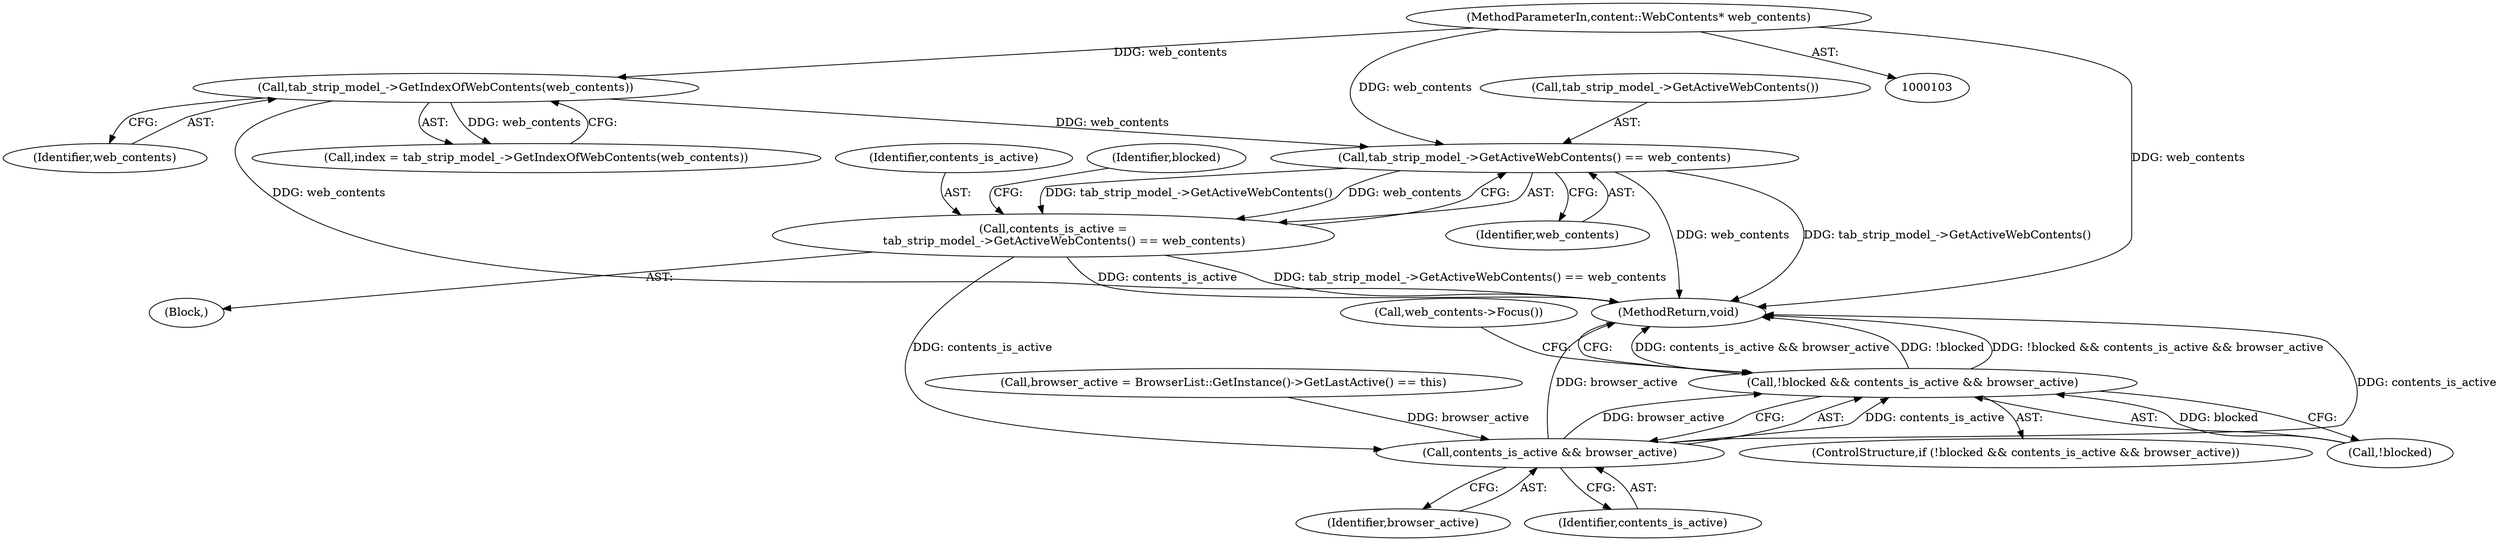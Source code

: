 digraph "0_Chrome_3d41e77125f3de8d722b6d8303599abaf2a91667@pointer" {
"1000134" [label="(Call,tab_strip_model_->GetActiveWebContents() == web_contents)"];
"1000110" [label="(Call,tab_strip_model_->GetIndexOfWebContents(web_contents))"];
"1000104" [label="(MethodParameterIn,content::WebContents* web_contents)"];
"1000132" [label="(Call,contents_is_active =\n      tab_strip_model_->GetActiveWebContents() == web_contents)"];
"1000141" [label="(Call,contents_is_active && browser_active)"];
"1000138" [label="(Call,!blocked && contents_is_active && browser_active)"];
"1000137" [label="(ControlStructure,if (!blocked && contents_is_active && browser_active))"];
"1000141" [label="(Call,contents_is_active && browser_active)"];
"1000126" [label="(Call,browser_active = BrowserList::GetInstance()->GetLastActive() == this)"];
"1000139" [label="(Call,!blocked)"];
"1000143" [label="(Identifier,browser_active)"];
"1000136" [label="(Identifier,web_contents)"];
"1000132" [label="(Call,contents_is_active =\n      tab_strip_model_->GetActiveWebContents() == web_contents)"];
"1000104" [label="(MethodParameterIn,content::WebContents* web_contents)"];
"1000106" [label="(Block,)"];
"1000133" [label="(Identifier,contents_is_active)"];
"1000138" [label="(Call,!blocked && contents_is_active && browser_active)"];
"1000111" [label="(Identifier,web_contents)"];
"1000134" [label="(Call,tab_strip_model_->GetActiveWebContents() == web_contents)"];
"1000145" [label="(MethodReturn,void)"];
"1000140" [label="(Identifier,blocked)"];
"1000108" [label="(Call,index = tab_strip_model_->GetIndexOfWebContents(web_contents))"];
"1000142" [label="(Identifier,contents_is_active)"];
"1000135" [label="(Call,tab_strip_model_->GetActiveWebContents())"];
"1000144" [label="(Call,web_contents->Focus())"];
"1000110" [label="(Call,tab_strip_model_->GetIndexOfWebContents(web_contents))"];
"1000134" -> "1000132"  [label="AST: "];
"1000134" -> "1000136"  [label="CFG: "];
"1000135" -> "1000134"  [label="AST: "];
"1000136" -> "1000134"  [label="AST: "];
"1000132" -> "1000134"  [label="CFG: "];
"1000134" -> "1000145"  [label="DDG: tab_strip_model_->GetActiveWebContents()"];
"1000134" -> "1000145"  [label="DDG: web_contents"];
"1000134" -> "1000132"  [label="DDG: tab_strip_model_->GetActiveWebContents()"];
"1000134" -> "1000132"  [label="DDG: web_contents"];
"1000110" -> "1000134"  [label="DDG: web_contents"];
"1000104" -> "1000134"  [label="DDG: web_contents"];
"1000110" -> "1000108"  [label="AST: "];
"1000110" -> "1000111"  [label="CFG: "];
"1000111" -> "1000110"  [label="AST: "];
"1000108" -> "1000110"  [label="CFG: "];
"1000110" -> "1000145"  [label="DDG: web_contents"];
"1000110" -> "1000108"  [label="DDG: web_contents"];
"1000104" -> "1000110"  [label="DDG: web_contents"];
"1000104" -> "1000103"  [label="AST: "];
"1000104" -> "1000145"  [label="DDG: web_contents"];
"1000132" -> "1000106"  [label="AST: "];
"1000133" -> "1000132"  [label="AST: "];
"1000140" -> "1000132"  [label="CFG: "];
"1000132" -> "1000145"  [label="DDG: contents_is_active"];
"1000132" -> "1000145"  [label="DDG: tab_strip_model_->GetActiveWebContents() == web_contents"];
"1000132" -> "1000141"  [label="DDG: contents_is_active"];
"1000141" -> "1000138"  [label="AST: "];
"1000141" -> "1000142"  [label="CFG: "];
"1000141" -> "1000143"  [label="CFG: "];
"1000142" -> "1000141"  [label="AST: "];
"1000143" -> "1000141"  [label="AST: "];
"1000138" -> "1000141"  [label="CFG: "];
"1000141" -> "1000145"  [label="DDG: contents_is_active"];
"1000141" -> "1000145"  [label="DDG: browser_active"];
"1000141" -> "1000138"  [label="DDG: contents_is_active"];
"1000141" -> "1000138"  [label="DDG: browser_active"];
"1000126" -> "1000141"  [label="DDG: browser_active"];
"1000138" -> "1000137"  [label="AST: "];
"1000138" -> "1000139"  [label="CFG: "];
"1000139" -> "1000138"  [label="AST: "];
"1000144" -> "1000138"  [label="CFG: "];
"1000145" -> "1000138"  [label="CFG: "];
"1000138" -> "1000145"  [label="DDG: contents_is_active && browser_active"];
"1000138" -> "1000145"  [label="DDG: !blocked"];
"1000138" -> "1000145"  [label="DDG: !blocked && contents_is_active && browser_active"];
"1000139" -> "1000138"  [label="DDG: blocked"];
}
